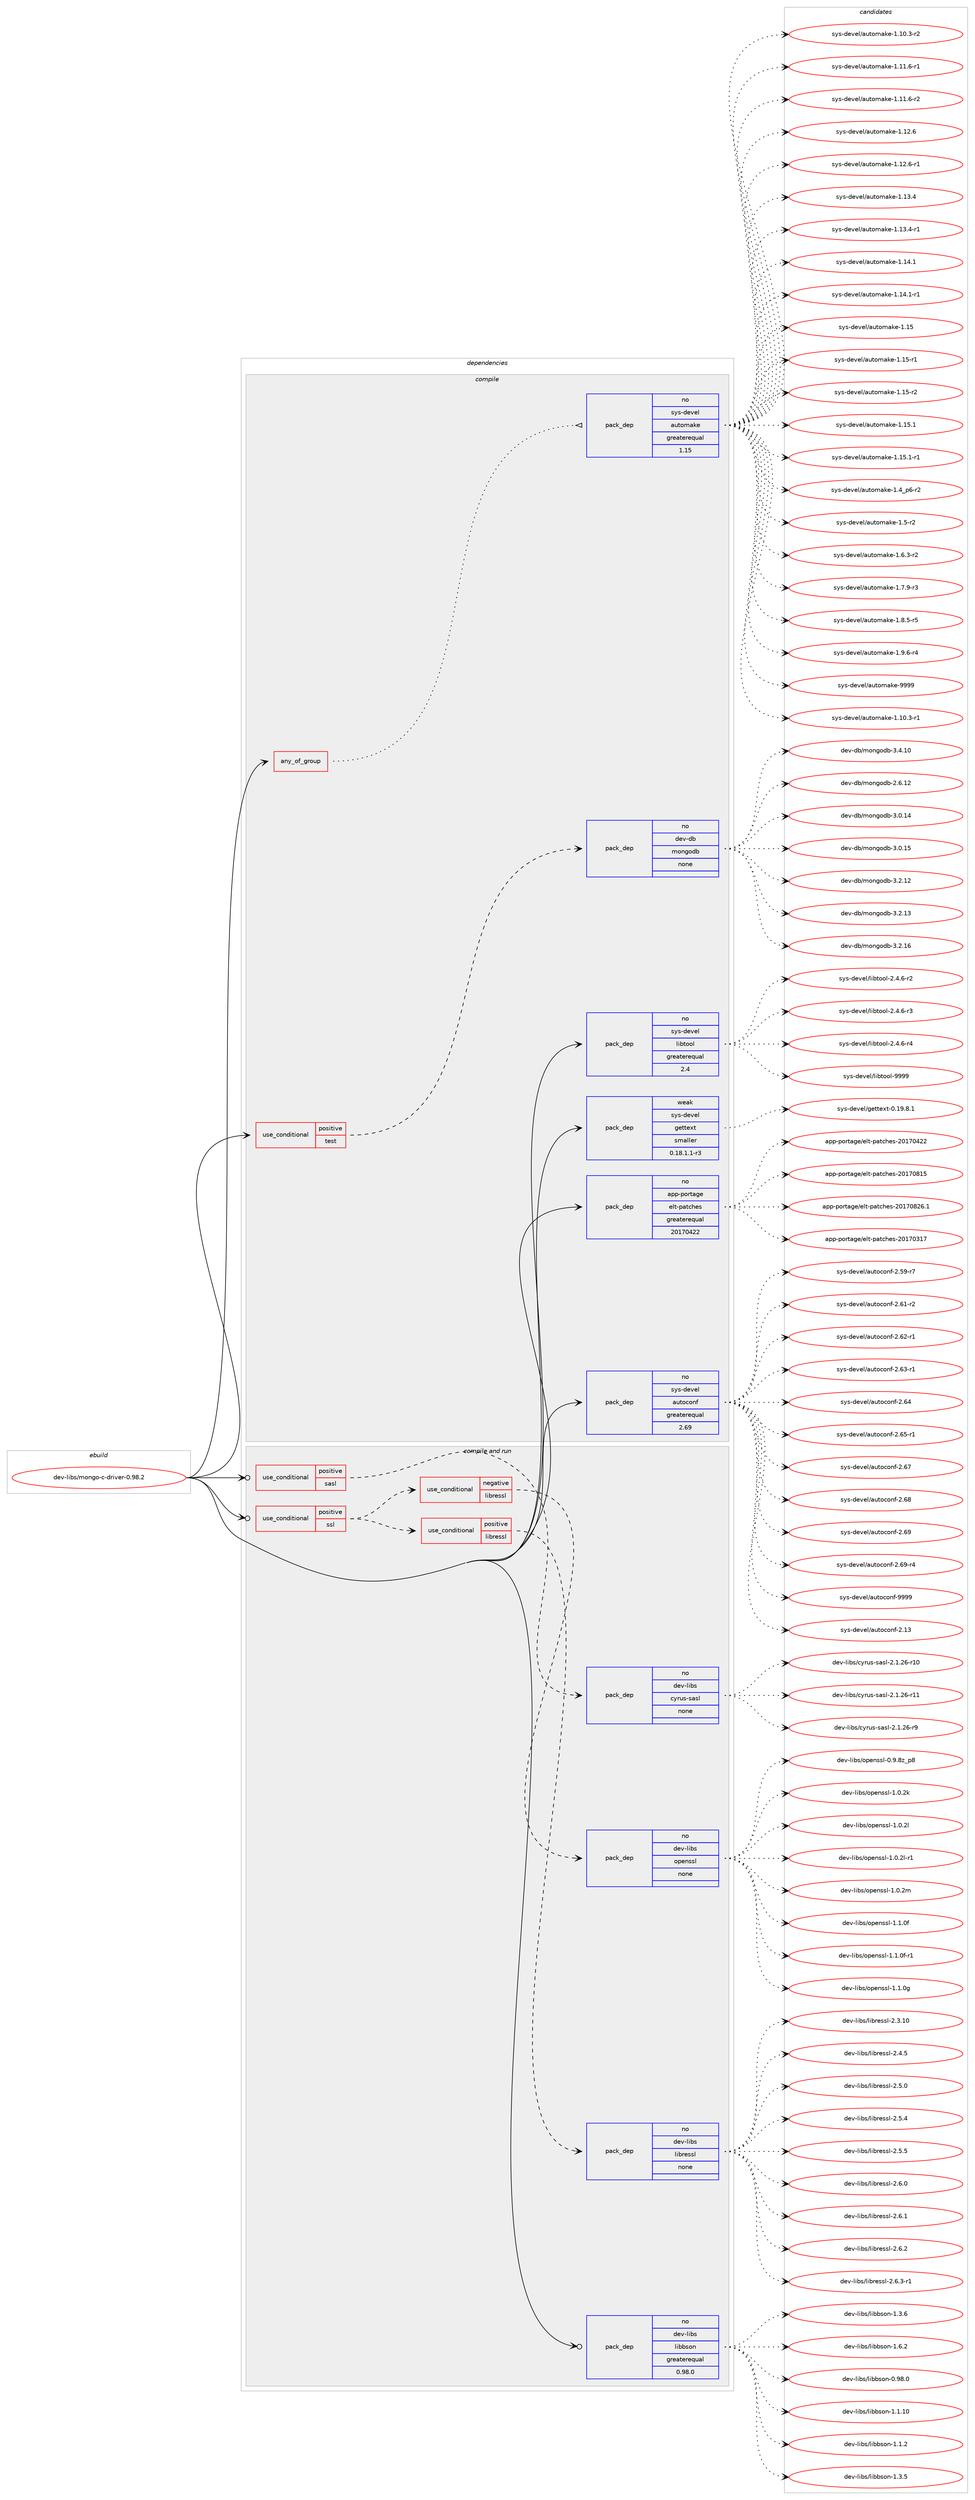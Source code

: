 digraph prolog {

# *************
# Graph options
# *************

newrank=true;
concentrate=true;
compound=true;
graph [rankdir=LR,fontname=Helvetica,fontsize=10,ranksep=1.5];#, ranksep=2.5, nodesep=0.2];
edge  [arrowhead=vee];
node  [fontname=Helvetica,fontsize=10];

# **********
# The ebuild
# **********

subgraph cluster_leftcol {
color=gray;
rank=same;
label=<<i>ebuild</i>>;
id [label="dev-libs/mongo-c-driver-0.98.2", color=red, width=4, href="../dev-libs/mongo-c-driver-0.98.2.svg"];
}

# ****************
# The dependencies
# ****************

subgraph cluster_midcol {
color=gray;
label=<<i>dependencies</i>>;
subgraph cluster_compile {
fillcolor="#eeeeee";
style=filled;
label=<<i>compile</i>>;
subgraph any3497 {
dependency118016 [label=<<TABLE BORDER="0" CELLBORDER="1" CELLSPACING="0" CELLPADDING="4"><TR><TD CELLPADDING="10">any_of_group</TD></TR></TABLE>>, shape=none, color=red];subgraph pack88981 {
dependency118017 [label=<<TABLE BORDER="0" CELLBORDER="1" CELLSPACING="0" CELLPADDING="4" WIDTH="220"><TR><TD ROWSPAN="6" CELLPADDING="30">pack_dep</TD></TR><TR><TD WIDTH="110">no</TD></TR><TR><TD>sys-devel</TD></TR><TR><TD>automake</TD></TR><TR><TD>greaterequal</TD></TR><TR><TD>1.15</TD></TR></TABLE>>, shape=none, color=blue];
}
dependency118016:e -> dependency118017:w [weight=20,style="dotted",arrowhead="oinv"];
}
id:e -> dependency118016:w [weight=20,style="solid",arrowhead="vee"];
subgraph cond25506 {
dependency118018 [label=<<TABLE BORDER="0" CELLBORDER="1" CELLSPACING="0" CELLPADDING="4"><TR><TD ROWSPAN="3" CELLPADDING="10">use_conditional</TD></TR><TR><TD>positive</TD></TR><TR><TD>test</TD></TR></TABLE>>, shape=none, color=red];
subgraph pack88982 {
dependency118019 [label=<<TABLE BORDER="0" CELLBORDER="1" CELLSPACING="0" CELLPADDING="4" WIDTH="220"><TR><TD ROWSPAN="6" CELLPADDING="30">pack_dep</TD></TR><TR><TD WIDTH="110">no</TD></TR><TR><TD>dev-db</TD></TR><TR><TD>mongodb</TD></TR><TR><TD>none</TD></TR><TR><TD></TD></TR></TABLE>>, shape=none, color=blue];
}
dependency118018:e -> dependency118019:w [weight=20,style="dashed",arrowhead="vee"];
}
id:e -> dependency118018:w [weight=20,style="solid",arrowhead="vee"];
subgraph pack88983 {
dependency118020 [label=<<TABLE BORDER="0" CELLBORDER="1" CELLSPACING="0" CELLPADDING="4" WIDTH="220"><TR><TD ROWSPAN="6" CELLPADDING="30">pack_dep</TD></TR><TR><TD WIDTH="110">no</TD></TR><TR><TD>app-portage</TD></TR><TR><TD>elt-patches</TD></TR><TR><TD>greaterequal</TD></TR><TR><TD>20170422</TD></TR></TABLE>>, shape=none, color=blue];
}
id:e -> dependency118020:w [weight=20,style="solid",arrowhead="vee"];
subgraph pack88984 {
dependency118021 [label=<<TABLE BORDER="0" CELLBORDER="1" CELLSPACING="0" CELLPADDING="4" WIDTH="220"><TR><TD ROWSPAN="6" CELLPADDING="30">pack_dep</TD></TR><TR><TD WIDTH="110">no</TD></TR><TR><TD>sys-devel</TD></TR><TR><TD>autoconf</TD></TR><TR><TD>greaterequal</TD></TR><TR><TD>2.69</TD></TR></TABLE>>, shape=none, color=blue];
}
id:e -> dependency118021:w [weight=20,style="solid",arrowhead="vee"];
subgraph pack88985 {
dependency118022 [label=<<TABLE BORDER="0" CELLBORDER="1" CELLSPACING="0" CELLPADDING="4" WIDTH="220"><TR><TD ROWSPAN="6" CELLPADDING="30">pack_dep</TD></TR><TR><TD WIDTH="110">no</TD></TR><TR><TD>sys-devel</TD></TR><TR><TD>libtool</TD></TR><TR><TD>greaterequal</TD></TR><TR><TD>2.4</TD></TR></TABLE>>, shape=none, color=blue];
}
id:e -> dependency118022:w [weight=20,style="solid",arrowhead="vee"];
subgraph pack88986 {
dependency118023 [label=<<TABLE BORDER="0" CELLBORDER="1" CELLSPACING="0" CELLPADDING="4" WIDTH="220"><TR><TD ROWSPAN="6" CELLPADDING="30">pack_dep</TD></TR><TR><TD WIDTH="110">weak</TD></TR><TR><TD>sys-devel</TD></TR><TR><TD>gettext</TD></TR><TR><TD>smaller</TD></TR><TR><TD>0.18.1.1-r3</TD></TR></TABLE>>, shape=none, color=blue];
}
id:e -> dependency118023:w [weight=20,style="solid",arrowhead="vee"];
}
subgraph cluster_compileandrun {
fillcolor="#eeeeee";
style=filled;
label=<<i>compile and run</i>>;
subgraph cond25507 {
dependency118024 [label=<<TABLE BORDER="0" CELLBORDER="1" CELLSPACING="0" CELLPADDING="4"><TR><TD ROWSPAN="3" CELLPADDING="10">use_conditional</TD></TR><TR><TD>positive</TD></TR><TR><TD>sasl</TD></TR></TABLE>>, shape=none, color=red];
subgraph pack88987 {
dependency118025 [label=<<TABLE BORDER="0" CELLBORDER="1" CELLSPACING="0" CELLPADDING="4" WIDTH="220"><TR><TD ROWSPAN="6" CELLPADDING="30">pack_dep</TD></TR><TR><TD WIDTH="110">no</TD></TR><TR><TD>dev-libs</TD></TR><TR><TD>cyrus-sasl</TD></TR><TR><TD>none</TD></TR><TR><TD></TD></TR></TABLE>>, shape=none, color=blue];
}
dependency118024:e -> dependency118025:w [weight=20,style="dashed",arrowhead="vee"];
}
id:e -> dependency118024:w [weight=20,style="solid",arrowhead="odotvee"];
subgraph cond25508 {
dependency118026 [label=<<TABLE BORDER="0" CELLBORDER="1" CELLSPACING="0" CELLPADDING="4"><TR><TD ROWSPAN="3" CELLPADDING="10">use_conditional</TD></TR><TR><TD>positive</TD></TR><TR><TD>ssl</TD></TR></TABLE>>, shape=none, color=red];
subgraph cond25509 {
dependency118027 [label=<<TABLE BORDER="0" CELLBORDER="1" CELLSPACING="0" CELLPADDING="4"><TR><TD ROWSPAN="3" CELLPADDING="10">use_conditional</TD></TR><TR><TD>negative</TD></TR><TR><TD>libressl</TD></TR></TABLE>>, shape=none, color=red];
subgraph pack88988 {
dependency118028 [label=<<TABLE BORDER="0" CELLBORDER="1" CELLSPACING="0" CELLPADDING="4" WIDTH="220"><TR><TD ROWSPAN="6" CELLPADDING="30">pack_dep</TD></TR><TR><TD WIDTH="110">no</TD></TR><TR><TD>dev-libs</TD></TR><TR><TD>openssl</TD></TR><TR><TD>none</TD></TR><TR><TD></TD></TR></TABLE>>, shape=none, color=blue];
}
dependency118027:e -> dependency118028:w [weight=20,style="dashed",arrowhead="vee"];
}
dependency118026:e -> dependency118027:w [weight=20,style="dashed",arrowhead="vee"];
subgraph cond25510 {
dependency118029 [label=<<TABLE BORDER="0" CELLBORDER="1" CELLSPACING="0" CELLPADDING="4"><TR><TD ROWSPAN="3" CELLPADDING="10">use_conditional</TD></TR><TR><TD>positive</TD></TR><TR><TD>libressl</TD></TR></TABLE>>, shape=none, color=red];
subgraph pack88989 {
dependency118030 [label=<<TABLE BORDER="0" CELLBORDER="1" CELLSPACING="0" CELLPADDING="4" WIDTH="220"><TR><TD ROWSPAN="6" CELLPADDING="30">pack_dep</TD></TR><TR><TD WIDTH="110">no</TD></TR><TR><TD>dev-libs</TD></TR><TR><TD>libressl</TD></TR><TR><TD>none</TD></TR><TR><TD></TD></TR></TABLE>>, shape=none, color=blue];
}
dependency118029:e -> dependency118030:w [weight=20,style="dashed",arrowhead="vee"];
}
dependency118026:e -> dependency118029:w [weight=20,style="dashed",arrowhead="vee"];
}
id:e -> dependency118026:w [weight=20,style="solid",arrowhead="odotvee"];
subgraph pack88990 {
dependency118031 [label=<<TABLE BORDER="0" CELLBORDER="1" CELLSPACING="0" CELLPADDING="4" WIDTH="220"><TR><TD ROWSPAN="6" CELLPADDING="30">pack_dep</TD></TR><TR><TD WIDTH="110">no</TD></TR><TR><TD>dev-libs</TD></TR><TR><TD>libbson</TD></TR><TR><TD>greaterequal</TD></TR><TR><TD>0.98.0</TD></TR></TABLE>>, shape=none, color=blue];
}
id:e -> dependency118031:w [weight=20,style="solid",arrowhead="odotvee"];
}
subgraph cluster_run {
fillcolor="#eeeeee";
style=filled;
label=<<i>run</i>>;
}
}

# **************
# The candidates
# **************

subgraph cluster_choices {
rank=same;
color=gray;
label=<<i>candidates</i>>;

subgraph choice88981 {
color=black;
nodesep=1;
choice11512111545100101118101108479711711611110997107101454946494846514511449 [label="sys-devel/automake-1.10.3-r1", color=red, width=4,href="../sys-devel/automake-1.10.3-r1.svg"];
choice11512111545100101118101108479711711611110997107101454946494846514511450 [label="sys-devel/automake-1.10.3-r2", color=red, width=4,href="../sys-devel/automake-1.10.3-r2.svg"];
choice11512111545100101118101108479711711611110997107101454946494946544511449 [label="sys-devel/automake-1.11.6-r1", color=red, width=4,href="../sys-devel/automake-1.11.6-r1.svg"];
choice11512111545100101118101108479711711611110997107101454946494946544511450 [label="sys-devel/automake-1.11.6-r2", color=red, width=4,href="../sys-devel/automake-1.11.6-r2.svg"];
choice1151211154510010111810110847971171161111099710710145494649504654 [label="sys-devel/automake-1.12.6", color=red, width=4,href="../sys-devel/automake-1.12.6.svg"];
choice11512111545100101118101108479711711611110997107101454946495046544511449 [label="sys-devel/automake-1.12.6-r1", color=red, width=4,href="../sys-devel/automake-1.12.6-r1.svg"];
choice1151211154510010111810110847971171161111099710710145494649514652 [label="sys-devel/automake-1.13.4", color=red, width=4,href="../sys-devel/automake-1.13.4.svg"];
choice11512111545100101118101108479711711611110997107101454946495146524511449 [label="sys-devel/automake-1.13.4-r1", color=red, width=4,href="../sys-devel/automake-1.13.4-r1.svg"];
choice1151211154510010111810110847971171161111099710710145494649524649 [label="sys-devel/automake-1.14.1", color=red, width=4,href="../sys-devel/automake-1.14.1.svg"];
choice11512111545100101118101108479711711611110997107101454946495246494511449 [label="sys-devel/automake-1.14.1-r1", color=red, width=4,href="../sys-devel/automake-1.14.1-r1.svg"];
choice115121115451001011181011084797117116111109971071014549464953 [label="sys-devel/automake-1.15", color=red, width=4,href="../sys-devel/automake-1.15.svg"];
choice1151211154510010111810110847971171161111099710710145494649534511449 [label="sys-devel/automake-1.15-r1", color=red, width=4,href="../sys-devel/automake-1.15-r1.svg"];
choice1151211154510010111810110847971171161111099710710145494649534511450 [label="sys-devel/automake-1.15-r2", color=red, width=4,href="../sys-devel/automake-1.15-r2.svg"];
choice1151211154510010111810110847971171161111099710710145494649534649 [label="sys-devel/automake-1.15.1", color=red, width=4,href="../sys-devel/automake-1.15.1.svg"];
choice11512111545100101118101108479711711611110997107101454946495346494511449 [label="sys-devel/automake-1.15.1-r1", color=red, width=4,href="../sys-devel/automake-1.15.1-r1.svg"];
choice115121115451001011181011084797117116111109971071014549465295112544511450 [label="sys-devel/automake-1.4_p6-r2", color=red, width=4,href="../sys-devel/automake-1.4_p6-r2.svg"];
choice11512111545100101118101108479711711611110997107101454946534511450 [label="sys-devel/automake-1.5-r2", color=red, width=4,href="../sys-devel/automake-1.5-r2.svg"];
choice115121115451001011181011084797117116111109971071014549465446514511450 [label="sys-devel/automake-1.6.3-r2", color=red, width=4,href="../sys-devel/automake-1.6.3-r2.svg"];
choice115121115451001011181011084797117116111109971071014549465546574511451 [label="sys-devel/automake-1.7.9-r3", color=red, width=4,href="../sys-devel/automake-1.7.9-r3.svg"];
choice115121115451001011181011084797117116111109971071014549465646534511453 [label="sys-devel/automake-1.8.5-r5", color=red, width=4,href="../sys-devel/automake-1.8.5-r5.svg"];
choice115121115451001011181011084797117116111109971071014549465746544511452 [label="sys-devel/automake-1.9.6-r4", color=red, width=4,href="../sys-devel/automake-1.9.6-r4.svg"];
choice115121115451001011181011084797117116111109971071014557575757 [label="sys-devel/automake-9999", color=red, width=4,href="../sys-devel/automake-9999.svg"];
dependency118017:e -> choice11512111545100101118101108479711711611110997107101454946494846514511449:w [style=dotted,weight="100"];
dependency118017:e -> choice11512111545100101118101108479711711611110997107101454946494846514511450:w [style=dotted,weight="100"];
dependency118017:e -> choice11512111545100101118101108479711711611110997107101454946494946544511449:w [style=dotted,weight="100"];
dependency118017:e -> choice11512111545100101118101108479711711611110997107101454946494946544511450:w [style=dotted,weight="100"];
dependency118017:e -> choice1151211154510010111810110847971171161111099710710145494649504654:w [style=dotted,weight="100"];
dependency118017:e -> choice11512111545100101118101108479711711611110997107101454946495046544511449:w [style=dotted,weight="100"];
dependency118017:e -> choice1151211154510010111810110847971171161111099710710145494649514652:w [style=dotted,weight="100"];
dependency118017:e -> choice11512111545100101118101108479711711611110997107101454946495146524511449:w [style=dotted,weight="100"];
dependency118017:e -> choice1151211154510010111810110847971171161111099710710145494649524649:w [style=dotted,weight="100"];
dependency118017:e -> choice11512111545100101118101108479711711611110997107101454946495246494511449:w [style=dotted,weight="100"];
dependency118017:e -> choice115121115451001011181011084797117116111109971071014549464953:w [style=dotted,weight="100"];
dependency118017:e -> choice1151211154510010111810110847971171161111099710710145494649534511449:w [style=dotted,weight="100"];
dependency118017:e -> choice1151211154510010111810110847971171161111099710710145494649534511450:w [style=dotted,weight="100"];
dependency118017:e -> choice1151211154510010111810110847971171161111099710710145494649534649:w [style=dotted,weight="100"];
dependency118017:e -> choice11512111545100101118101108479711711611110997107101454946495346494511449:w [style=dotted,weight="100"];
dependency118017:e -> choice115121115451001011181011084797117116111109971071014549465295112544511450:w [style=dotted,weight="100"];
dependency118017:e -> choice11512111545100101118101108479711711611110997107101454946534511450:w [style=dotted,weight="100"];
dependency118017:e -> choice115121115451001011181011084797117116111109971071014549465446514511450:w [style=dotted,weight="100"];
dependency118017:e -> choice115121115451001011181011084797117116111109971071014549465546574511451:w [style=dotted,weight="100"];
dependency118017:e -> choice115121115451001011181011084797117116111109971071014549465646534511453:w [style=dotted,weight="100"];
dependency118017:e -> choice115121115451001011181011084797117116111109971071014549465746544511452:w [style=dotted,weight="100"];
dependency118017:e -> choice115121115451001011181011084797117116111109971071014557575757:w [style=dotted,weight="100"];
}
subgraph choice88982 {
color=black;
nodesep=1;
choice1001011184510098471091111101031111009845504654464950 [label="dev-db/mongodb-2.6.12", color=red, width=4,href="../dev-db/mongodb-2.6.12.svg"];
choice1001011184510098471091111101031111009845514648464952 [label="dev-db/mongodb-3.0.14", color=red, width=4,href="../dev-db/mongodb-3.0.14.svg"];
choice1001011184510098471091111101031111009845514648464953 [label="dev-db/mongodb-3.0.15", color=red, width=4,href="../dev-db/mongodb-3.0.15.svg"];
choice1001011184510098471091111101031111009845514650464950 [label="dev-db/mongodb-3.2.12", color=red, width=4,href="../dev-db/mongodb-3.2.12.svg"];
choice1001011184510098471091111101031111009845514650464951 [label="dev-db/mongodb-3.2.13", color=red, width=4,href="../dev-db/mongodb-3.2.13.svg"];
choice1001011184510098471091111101031111009845514650464954 [label="dev-db/mongodb-3.2.16", color=red, width=4,href="../dev-db/mongodb-3.2.16.svg"];
choice1001011184510098471091111101031111009845514652464948 [label="dev-db/mongodb-3.4.10", color=red, width=4,href="../dev-db/mongodb-3.4.10.svg"];
dependency118019:e -> choice1001011184510098471091111101031111009845504654464950:w [style=dotted,weight="100"];
dependency118019:e -> choice1001011184510098471091111101031111009845514648464952:w [style=dotted,weight="100"];
dependency118019:e -> choice1001011184510098471091111101031111009845514648464953:w [style=dotted,weight="100"];
dependency118019:e -> choice1001011184510098471091111101031111009845514650464950:w [style=dotted,weight="100"];
dependency118019:e -> choice1001011184510098471091111101031111009845514650464951:w [style=dotted,weight="100"];
dependency118019:e -> choice1001011184510098471091111101031111009845514650464954:w [style=dotted,weight="100"];
dependency118019:e -> choice1001011184510098471091111101031111009845514652464948:w [style=dotted,weight="100"];
}
subgraph choice88983 {
color=black;
nodesep=1;
choice97112112451121111141169710310147101108116451129711699104101115455048495548514955 [label="app-portage/elt-patches-20170317", color=red, width=4,href="../app-portage/elt-patches-20170317.svg"];
choice97112112451121111141169710310147101108116451129711699104101115455048495548525050 [label="app-portage/elt-patches-20170422", color=red, width=4,href="../app-portage/elt-patches-20170422.svg"];
choice97112112451121111141169710310147101108116451129711699104101115455048495548564953 [label="app-portage/elt-patches-20170815", color=red, width=4,href="../app-portage/elt-patches-20170815.svg"];
choice971121124511211111411697103101471011081164511297116991041011154550484955485650544649 [label="app-portage/elt-patches-20170826.1", color=red, width=4,href="../app-portage/elt-patches-20170826.1.svg"];
dependency118020:e -> choice97112112451121111141169710310147101108116451129711699104101115455048495548514955:w [style=dotted,weight="100"];
dependency118020:e -> choice97112112451121111141169710310147101108116451129711699104101115455048495548525050:w [style=dotted,weight="100"];
dependency118020:e -> choice97112112451121111141169710310147101108116451129711699104101115455048495548564953:w [style=dotted,weight="100"];
dependency118020:e -> choice971121124511211111411697103101471011081164511297116991041011154550484955485650544649:w [style=dotted,weight="100"];
}
subgraph choice88984 {
color=black;
nodesep=1;
choice115121115451001011181011084797117116111991111101024550464951 [label="sys-devel/autoconf-2.13", color=red, width=4,href="../sys-devel/autoconf-2.13.svg"];
choice1151211154510010111810110847971171161119911111010245504653574511455 [label="sys-devel/autoconf-2.59-r7", color=red, width=4,href="../sys-devel/autoconf-2.59-r7.svg"];
choice1151211154510010111810110847971171161119911111010245504654494511450 [label="sys-devel/autoconf-2.61-r2", color=red, width=4,href="../sys-devel/autoconf-2.61-r2.svg"];
choice1151211154510010111810110847971171161119911111010245504654504511449 [label="sys-devel/autoconf-2.62-r1", color=red, width=4,href="../sys-devel/autoconf-2.62-r1.svg"];
choice1151211154510010111810110847971171161119911111010245504654514511449 [label="sys-devel/autoconf-2.63-r1", color=red, width=4,href="../sys-devel/autoconf-2.63-r1.svg"];
choice115121115451001011181011084797117116111991111101024550465452 [label="sys-devel/autoconf-2.64", color=red, width=4,href="../sys-devel/autoconf-2.64.svg"];
choice1151211154510010111810110847971171161119911111010245504654534511449 [label="sys-devel/autoconf-2.65-r1", color=red, width=4,href="../sys-devel/autoconf-2.65-r1.svg"];
choice115121115451001011181011084797117116111991111101024550465455 [label="sys-devel/autoconf-2.67", color=red, width=4,href="../sys-devel/autoconf-2.67.svg"];
choice115121115451001011181011084797117116111991111101024550465456 [label="sys-devel/autoconf-2.68", color=red, width=4,href="../sys-devel/autoconf-2.68.svg"];
choice115121115451001011181011084797117116111991111101024550465457 [label="sys-devel/autoconf-2.69", color=red, width=4,href="../sys-devel/autoconf-2.69.svg"];
choice1151211154510010111810110847971171161119911111010245504654574511452 [label="sys-devel/autoconf-2.69-r4", color=red, width=4,href="../sys-devel/autoconf-2.69-r4.svg"];
choice115121115451001011181011084797117116111991111101024557575757 [label="sys-devel/autoconf-9999", color=red, width=4,href="../sys-devel/autoconf-9999.svg"];
dependency118021:e -> choice115121115451001011181011084797117116111991111101024550464951:w [style=dotted,weight="100"];
dependency118021:e -> choice1151211154510010111810110847971171161119911111010245504653574511455:w [style=dotted,weight="100"];
dependency118021:e -> choice1151211154510010111810110847971171161119911111010245504654494511450:w [style=dotted,weight="100"];
dependency118021:e -> choice1151211154510010111810110847971171161119911111010245504654504511449:w [style=dotted,weight="100"];
dependency118021:e -> choice1151211154510010111810110847971171161119911111010245504654514511449:w [style=dotted,weight="100"];
dependency118021:e -> choice115121115451001011181011084797117116111991111101024550465452:w [style=dotted,weight="100"];
dependency118021:e -> choice1151211154510010111810110847971171161119911111010245504654534511449:w [style=dotted,weight="100"];
dependency118021:e -> choice115121115451001011181011084797117116111991111101024550465455:w [style=dotted,weight="100"];
dependency118021:e -> choice115121115451001011181011084797117116111991111101024550465456:w [style=dotted,weight="100"];
dependency118021:e -> choice115121115451001011181011084797117116111991111101024550465457:w [style=dotted,weight="100"];
dependency118021:e -> choice1151211154510010111810110847971171161119911111010245504654574511452:w [style=dotted,weight="100"];
dependency118021:e -> choice115121115451001011181011084797117116111991111101024557575757:w [style=dotted,weight="100"];
}
subgraph choice88985 {
color=black;
nodesep=1;
choice1151211154510010111810110847108105981161111111084550465246544511450 [label="sys-devel/libtool-2.4.6-r2", color=red, width=4,href="../sys-devel/libtool-2.4.6-r2.svg"];
choice1151211154510010111810110847108105981161111111084550465246544511451 [label="sys-devel/libtool-2.4.6-r3", color=red, width=4,href="../sys-devel/libtool-2.4.6-r3.svg"];
choice1151211154510010111810110847108105981161111111084550465246544511452 [label="sys-devel/libtool-2.4.6-r4", color=red, width=4,href="../sys-devel/libtool-2.4.6-r4.svg"];
choice1151211154510010111810110847108105981161111111084557575757 [label="sys-devel/libtool-9999", color=red, width=4,href="../sys-devel/libtool-9999.svg"];
dependency118022:e -> choice1151211154510010111810110847108105981161111111084550465246544511450:w [style=dotted,weight="100"];
dependency118022:e -> choice1151211154510010111810110847108105981161111111084550465246544511451:w [style=dotted,weight="100"];
dependency118022:e -> choice1151211154510010111810110847108105981161111111084550465246544511452:w [style=dotted,weight="100"];
dependency118022:e -> choice1151211154510010111810110847108105981161111111084557575757:w [style=dotted,weight="100"];
}
subgraph choice88986 {
color=black;
nodesep=1;
choice1151211154510010111810110847103101116116101120116454846495746564649 [label="sys-devel/gettext-0.19.8.1", color=red, width=4,href="../sys-devel/gettext-0.19.8.1.svg"];
dependency118023:e -> choice1151211154510010111810110847103101116116101120116454846495746564649:w [style=dotted,weight="100"];
}
subgraph choice88987 {
color=black;
nodesep=1;
choice10010111845108105981154799121114117115451159711510845504649465054451144948 [label="dev-libs/cyrus-sasl-2.1.26-r10", color=red, width=4,href="../dev-libs/cyrus-sasl-2.1.26-r10.svg"];
choice10010111845108105981154799121114117115451159711510845504649465054451144949 [label="dev-libs/cyrus-sasl-2.1.26-r11", color=red, width=4,href="../dev-libs/cyrus-sasl-2.1.26-r11.svg"];
choice100101118451081059811547991211141171154511597115108455046494650544511457 [label="dev-libs/cyrus-sasl-2.1.26-r9", color=red, width=4,href="../dev-libs/cyrus-sasl-2.1.26-r9.svg"];
dependency118025:e -> choice10010111845108105981154799121114117115451159711510845504649465054451144948:w [style=dotted,weight="100"];
dependency118025:e -> choice10010111845108105981154799121114117115451159711510845504649465054451144949:w [style=dotted,weight="100"];
dependency118025:e -> choice100101118451081059811547991211141171154511597115108455046494650544511457:w [style=dotted,weight="100"];
}
subgraph choice88988 {
color=black;
nodesep=1;
choice1001011184510810598115471111121011101151151084548465746561229511256 [label="dev-libs/openssl-0.9.8z_p8", color=red, width=4,href="../dev-libs/openssl-0.9.8z_p8.svg"];
choice100101118451081059811547111112101110115115108454946484650107 [label="dev-libs/openssl-1.0.2k", color=red, width=4,href="../dev-libs/openssl-1.0.2k.svg"];
choice100101118451081059811547111112101110115115108454946484650108 [label="dev-libs/openssl-1.0.2l", color=red, width=4,href="../dev-libs/openssl-1.0.2l.svg"];
choice1001011184510810598115471111121011101151151084549464846501084511449 [label="dev-libs/openssl-1.0.2l-r1", color=red, width=4,href="../dev-libs/openssl-1.0.2l-r1.svg"];
choice100101118451081059811547111112101110115115108454946484650109 [label="dev-libs/openssl-1.0.2m", color=red, width=4,href="../dev-libs/openssl-1.0.2m.svg"];
choice100101118451081059811547111112101110115115108454946494648102 [label="dev-libs/openssl-1.1.0f", color=red, width=4,href="../dev-libs/openssl-1.1.0f.svg"];
choice1001011184510810598115471111121011101151151084549464946481024511449 [label="dev-libs/openssl-1.1.0f-r1", color=red, width=4,href="../dev-libs/openssl-1.1.0f-r1.svg"];
choice100101118451081059811547111112101110115115108454946494648103 [label="dev-libs/openssl-1.1.0g", color=red, width=4,href="../dev-libs/openssl-1.1.0g.svg"];
dependency118028:e -> choice1001011184510810598115471111121011101151151084548465746561229511256:w [style=dotted,weight="100"];
dependency118028:e -> choice100101118451081059811547111112101110115115108454946484650107:w [style=dotted,weight="100"];
dependency118028:e -> choice100101118451081059811547111112101110115115108454946484650108:w [style=dotted,weight="100"];
dependency118028:e -> choice1001011184510810598115471111121011101151151084549464846501084511449:w [style=dotted,weight="100"];
dependency118028:e -> choice100101118451081059811547111112101110115115108454946484650109:w [style=dotted,weight="100"];
dependency118028:e -> choice100101118451081059811547111112101110115115108454946494648102:w [style=dotted,weight="100"];
dependency118028:e -> choice1001011184510810598115471111121011101151151084549464946481024511449:w [style=dotted,weight="100"];
dependency118028:e -> choice100101118451081059811547111112101110115115108454946494648103:w [style=dotted,weight="100"];
}
subgraph choice88989 {
color=black;
nodesep=1;
choice1001011184510810598115471081059811410111511510845504651464948 [label="dev-libs/libressl-2.3.10", color=red, width=4,href="../dev-libs/libressl-2.3.10.svg"];
choice10010111845108105981154710810598114101115115108455046524653 [label="dev-libs/libressl-2.4.5", color=red, width=4,href="../dev-libs/libressl-2.4.5.svg"];
choice10010111845108105981154710810598114101115115108455046534648 [label="dev-libs/libressl-2.5.0", color=red, width=4,href="../dev-libs/libressl-2.5.0.svg"];
choice10010111845108105981154710810598114101115115108455046534652 [label="dev-libs/libressl-2.5.4", color=red, width=4,href="../dev-libs/libressl-2.5.4.svg"];
choice10010111845108105981154710810598114101115115108455046534653 [label="dev-libs/libressl-2.5.5", color=red, width=4,href="../dev-libs/libressl-2.5.5.svg"];
choice10010111845108105981154710810598114101115115108455046544648 [label="dev-libs/libressl-2.6.0", color=red, width=4,href="../dev-libs/libressl-2.6.0.svg"];
choice10010111845108105981154710810598114101115115108455046544649 [label="dev-libs/libressl-2.6.1", color=red, width=4,href="../dev-libs/libressl-2.6.1.svg"];
choice10010111845108105981154710810598114101115115108455046544650 [label="dev-libs/libressl-2.6.2", color=red, width=4,href="../dev-libs/libressl-2.6.2.svg"];
choice100101118451081059811547108105981141011151151084550465446514511449 [label="dev-libs/libressl-2.6.3-r1", color=red, width=4,href="../dev-libs/libressl-2.6.3-r1.svg"];
dependency118030:e -> choice1001011184510810598115471081059811410111511510845504651464948:w [style=dotted,weight="100"];
dependency118030:e -> choice10010111845108105981154710810598114101115115108455046524653:w [style=dotted,weight="100"];
dependency118030:e -> choice10010111845108105981154710810598114101115115108455046534648:w [style=dotted,weight="100"];
dependency118030:e -> choice10010111845108105981154710810598114101115115108455046534652:w [style=dotted,weight="100"];
dependency118030:e -> choice10010111845108105981154710810598114101115115108455046534653:w [style=dotted,weight="100"];
dependency118030:e -> choice10010111845108105981154710810598114101115115108455046544648:w [style=dotted,weight="100"];
dependency118030:e -> choice10010111845108105981154710810598114101115115108455046544649:w [style=dotted,weight="100"];
dependency118030:e -> choice10010111845108105981154710810598114101115115108455046544650:w [style=dotted,weight="100"];
dependency118030:e -> choice100101118451081059811547108105981141011151151084550465446514511449:w [style=dotted,weight="100"];
}
subgraph choice88990 {
color=black;
nodesep=1;
choice100101118451081059811547108105989811511111045484657564648 [label="dev-libs/libbson-0.98.0", color=red, width=4,href="../dev-libs/libbson-0.98.0.svg"];
choice100101118451081059811547108105989811511111045494649464948 [label="dev-libs/libbson-1.1.10", color=red, width=4,href="../dev-libs/libbson-1.1.10.svg"];
choice1001011184510810598115471081059898115111110454946494650 [label="dev-libs/libbson-1.1.2", color=red, width=4,href="../dev-libs/libbson-1.1.2.svg"];
choice1001011184510810598115471081059898115111110454946514653 [label="dev-libs/libbson-1.3.5", color=red, width=4,href="../dev-libs/libbson-1.3.5.svg"];
choice1001011184510810598115471081059898115111110454946514654 [label="dev-libs/libbson-1.3.6", color=red, width=4,href="../dev-libs/libbson-1.3.6.svg"];
choice1001011184510810598115471081059898115111110454946544650 [label="dev-libs/libbson-1.6.2", color=red, width=4,href="../dev-libs/libbson-1.6.2.svg"];
dependency118031:e -> choice100101118451081059811547108105989811511111045484657564648:w [style=dotted,weight="100"];
dependency118031:e -> choice100101118451081059811547108105989811511111045494649464948:w [style=dotted,weight="100"];
dependency118031:e -> choice1001011184510810598115471081059898115111110454946494650:w [style=dotted,weight="100"];
dependency118031:e -> choice1001011184510810598115471081059898115111110454946514653:w [style=dotted,weight="100"];
dependency118031:e -> choice1001011184510810598115471081059898115111110454946514654:w [style=dotted,weight="100"];
dependency118031:e -> choice1001011184510810598115471081059898115111110454946544650:w [style=dotted,weight="100"];
}
}

}
